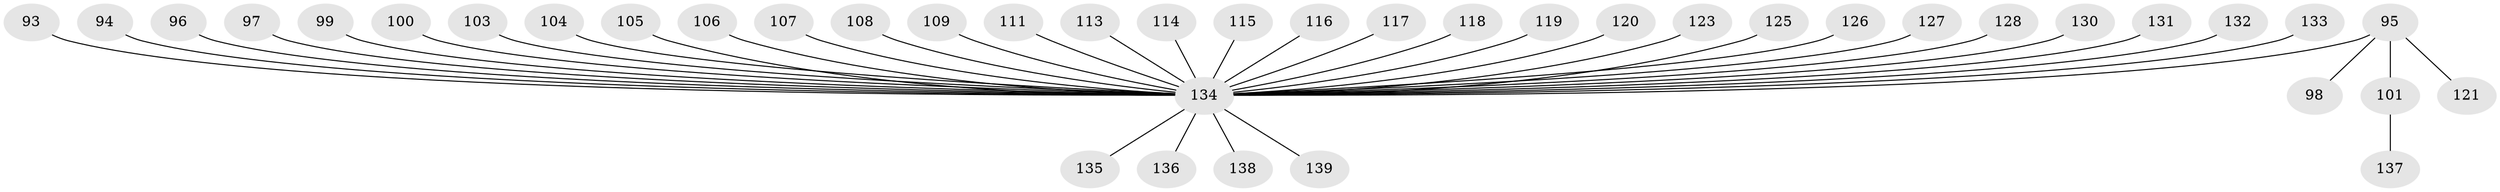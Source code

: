 // original degree distribution, {8: 0.007194244604316547, 3: 0.12949640287769784, 5: 0.050359712230215826, 4: 0.06474820143884892, 2: 0.2446043165467626, 6: 0.007194244604316547, 1: 0.49640287769784175}
// Generated by graph-tools (version 1.1) at 2025/56/03/04/25 21:56:48]
// undirected, 41 vertices, 40 edges
graph export_dot {
graph [start="1"]
  node [color=gray90,style=filled];
  93;
  94;
  95;
  96;
  97;
  98;
  99;
  100;
  101;
  103;
  104;
  105;
  106;
  107;
  108;
  109;
  111;
  113 [super="+79"];
  114;
  115;
  116;
  117;
  118;
  119;
  120;
  121;
  123;
  125;
  126;
  127;
  128;
  130;
  131;
  132;
  133;
  134 [super="+49+84+72+80+55+59+67+91+56+65+73+46+64+77+112+69+74+81+87+122+83+85+86+88+129+89+92"];
  135;
  136;
  137;
  138;
  139;
  93 -- 134;
  94 -- 134;
  95 -- 98;
  95 -- 101;
  95 -- 121;
  95 -- 134;
  96 -- 134;
  97 -- 134;
  99 -- 134;
  100 -- 134;
  101 -- 137;
  103 -- 134;
  104 -- 134;
  105 -- 134;
  106 -- 134;
  107 -- 134;
  108 -- 134;
  109 -- 134;
  111 -- 134;
  113 -- 134;
  114 -- 134;
  115 -- 134;
  116 -- 134;
  117 -- 134;
  118 -- 134;
  119 -- 134;
  120 -- 134;
  123 -- 134;
  125 -- 134;
  126 -- 134;
  127 -- 134;
  128 -- 134;
  130 -- 134;
  131 -- 134;
  132 -- 134;
  133 -- 134;
  134 -- 135;
  134 -- 136;
  134 -- 138;
  134 -- 139;
}
